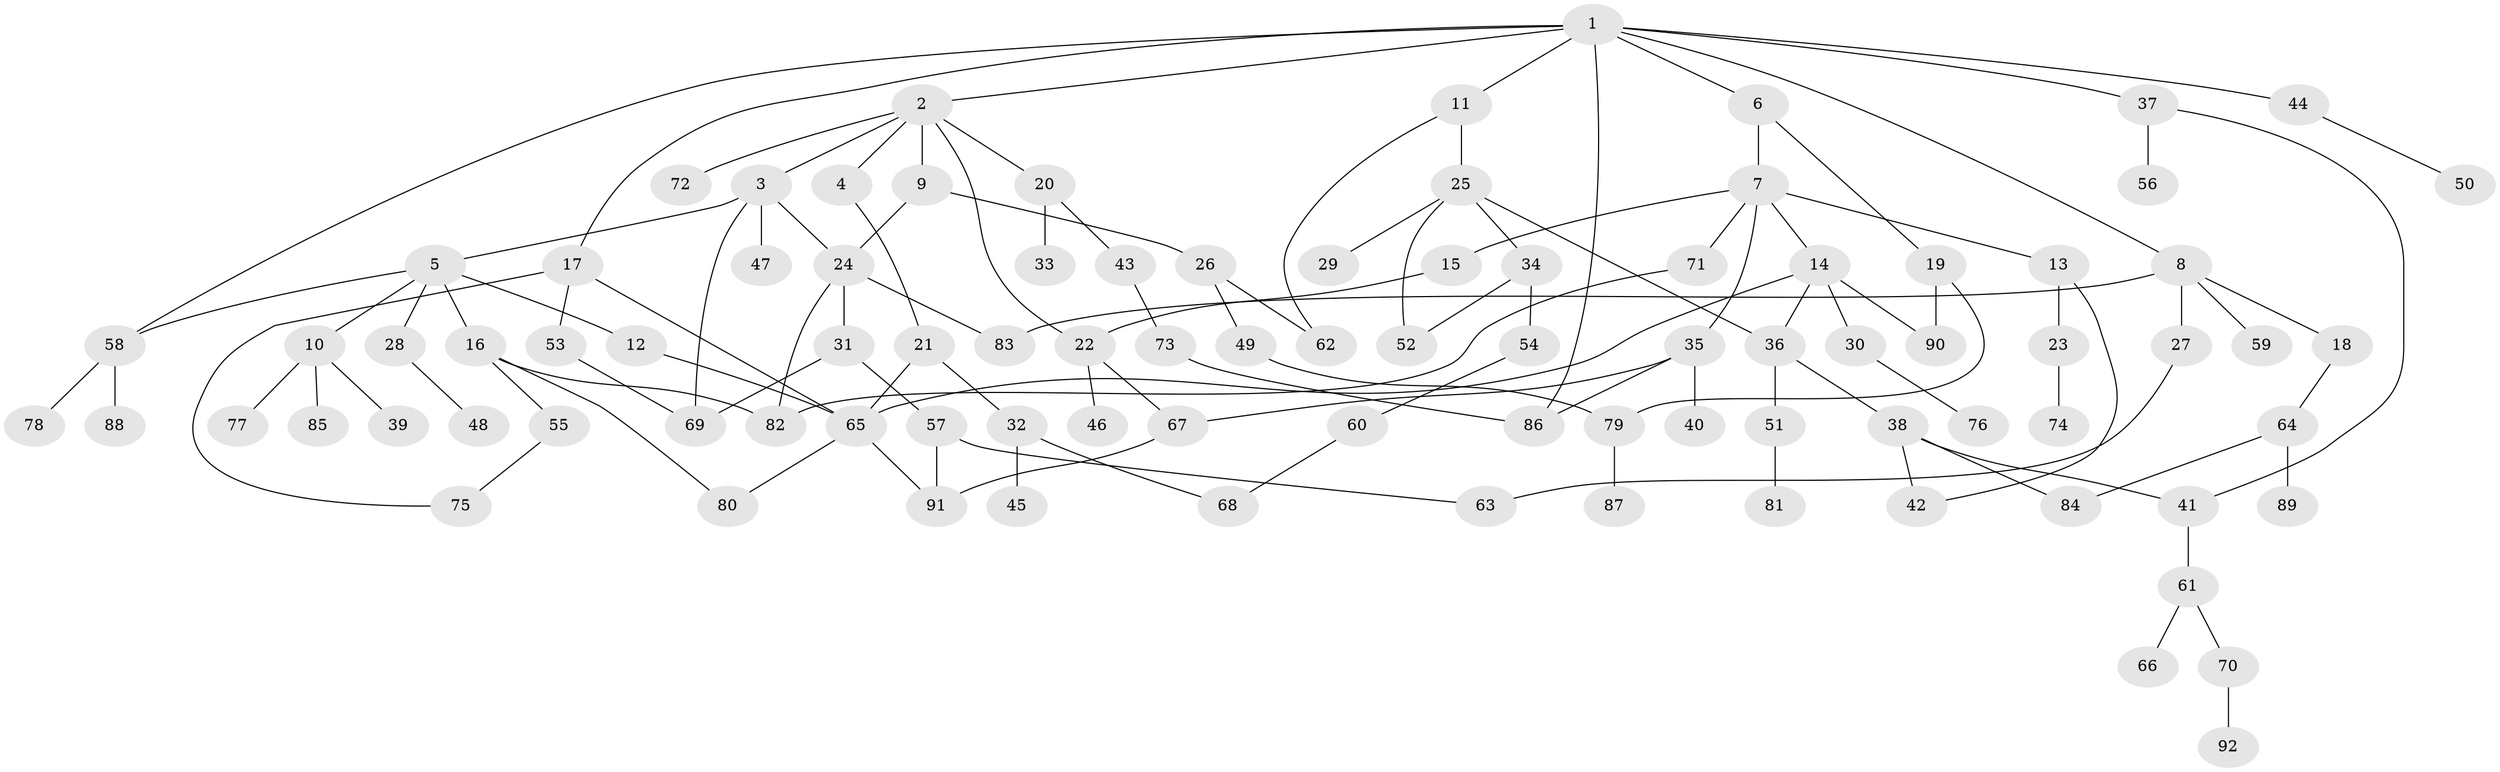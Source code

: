 // Generated by graph-tools (version 1.1) at 2025/41/03/09/25 04:41:59]
// undirected, 92 vertices, 119 edges
graph export_dot {
graph [start="1"]
  node [color=gray90,style=filled];
  1;
  2;
  3;
  4;
  5;
  6;
  7;
  8;
  9;
  10;
  11;
  12;
  13;
  14;
  15;
  16;
  17;
  18;
  19;
  20;
  21;
  22;
  23;
  24;
  25;
  26;
  27;
  28;
  29;
  30;
  31;
  32;
  33;
  34;
  35;
  36;
  37;
  38;
  39;
  40;
  41;
  42;
  43;
  44;
  45;
  46;
  47;
  48;
  49;
  50;
  51;
  52;
  53;
  54;
  55;
  56;
  57;
  58;
  59;
  60;
  61;
  62;
  63;
  64;
  65;
  66;
  67;
  68;
  69;
  70;
  71;
  72;
  73;
  74;
  75;
  76;
  77;
  78;
  79;
  80;
  81;
  82;
  83;
  84;
  85;
  86;
  87;
  88;
  89;
  90;
  91;
  92;
  1 -- 2;
  1 -- 6;
  1 -- 8;
  1 -- 11;
  1 -- 17;
  1 -- 37;
  1 -- 44;
  1 -- 58;
  1 -- 86;
  2 -- 3;
  2 -- 4;
  2 -- 9;
  2 -- 20;
  2 -- 22;
  2 -- 72;
  3 -- 5;
  3 -- 47;
  3 -- 69;
  3 -- 24;
  4 -- 21;
  5 -- 10;
  5 -- 12;
  5 -- 16;
  5 -- 28;
  5 -- 58;
  6 -- 7;
  6 -- 19;
  7 -- 13;
  7 -- 14;
  7 -- 15;
  7 -- 35;
  7 -- 71;
  8 -- 18;
  8 -- 27;
  8 -- 59;
  8 -- 83;
  9 -- 24;
  9 -- 26;
  10 -- 39;
  10 -- 77;
  10 -- 85;
  11 -- 25;
  11 -- 62;
  12 -- 65;
  13 -- 23;
  13 -- 42;
  14 -- 30;
  14 -- 36;
  14 -- 90;
  14 -- 65;
  15 -- 22;
  16 -- 55;
  16 -- 80;
  16 -- 82;
  17 -- 53;
  17 -- 75;
  17 -- 65;
  18 -- 64;
  19 -- 79;
  19 -- 90;
  20 -- 33;
  20 -- 43;
  21 -- 32;
  21 -- 65;
  22 -- 46;
  22 -- 67;
  23 -- 74;
  24 -- 31;
  24 -- 82;
  24 -- 83;
  25 -- 29;
  25 -- 34;
  25 -- 52;
  25 -- 36;
  26 -- 49;
  26 -- 62;
  27 -- 63;
  28 -- 48;
  30 -- 76;
  31 -- 57;
  31 -- 69;
  32 -- 45;
  32 -- 68;
  34 -- 54;
  34 -- 52;
  35 -- 40;
  35 -- 86;
  35 -- 67;
  36 -- 38;
  36 -- 51;
  37 -- 56;
  37 -- 41;
  38 -- 41;
  38 -- 84;
  38 -- 42;
  41 -- 61;
  43 -- 73;
  44 -- 50;
  49 -- 79;
  51 -- 81;
  53 -- 69;
  54 -- 60;
  55 -- 75;
  57 -- 63;
  57 -- 91;
  58 -- 78;
  58 -- 88;
  60 -- 68;
  61 -- 66;
  61 -- 70;
  64 -- 89;
  64 -- 84;
  65 -- 80;
  65 -- 91;
  67 -- 91;
  70 -- 92;
  71 -- 82;
  73 -- 86;
  79 -- 87;
}

